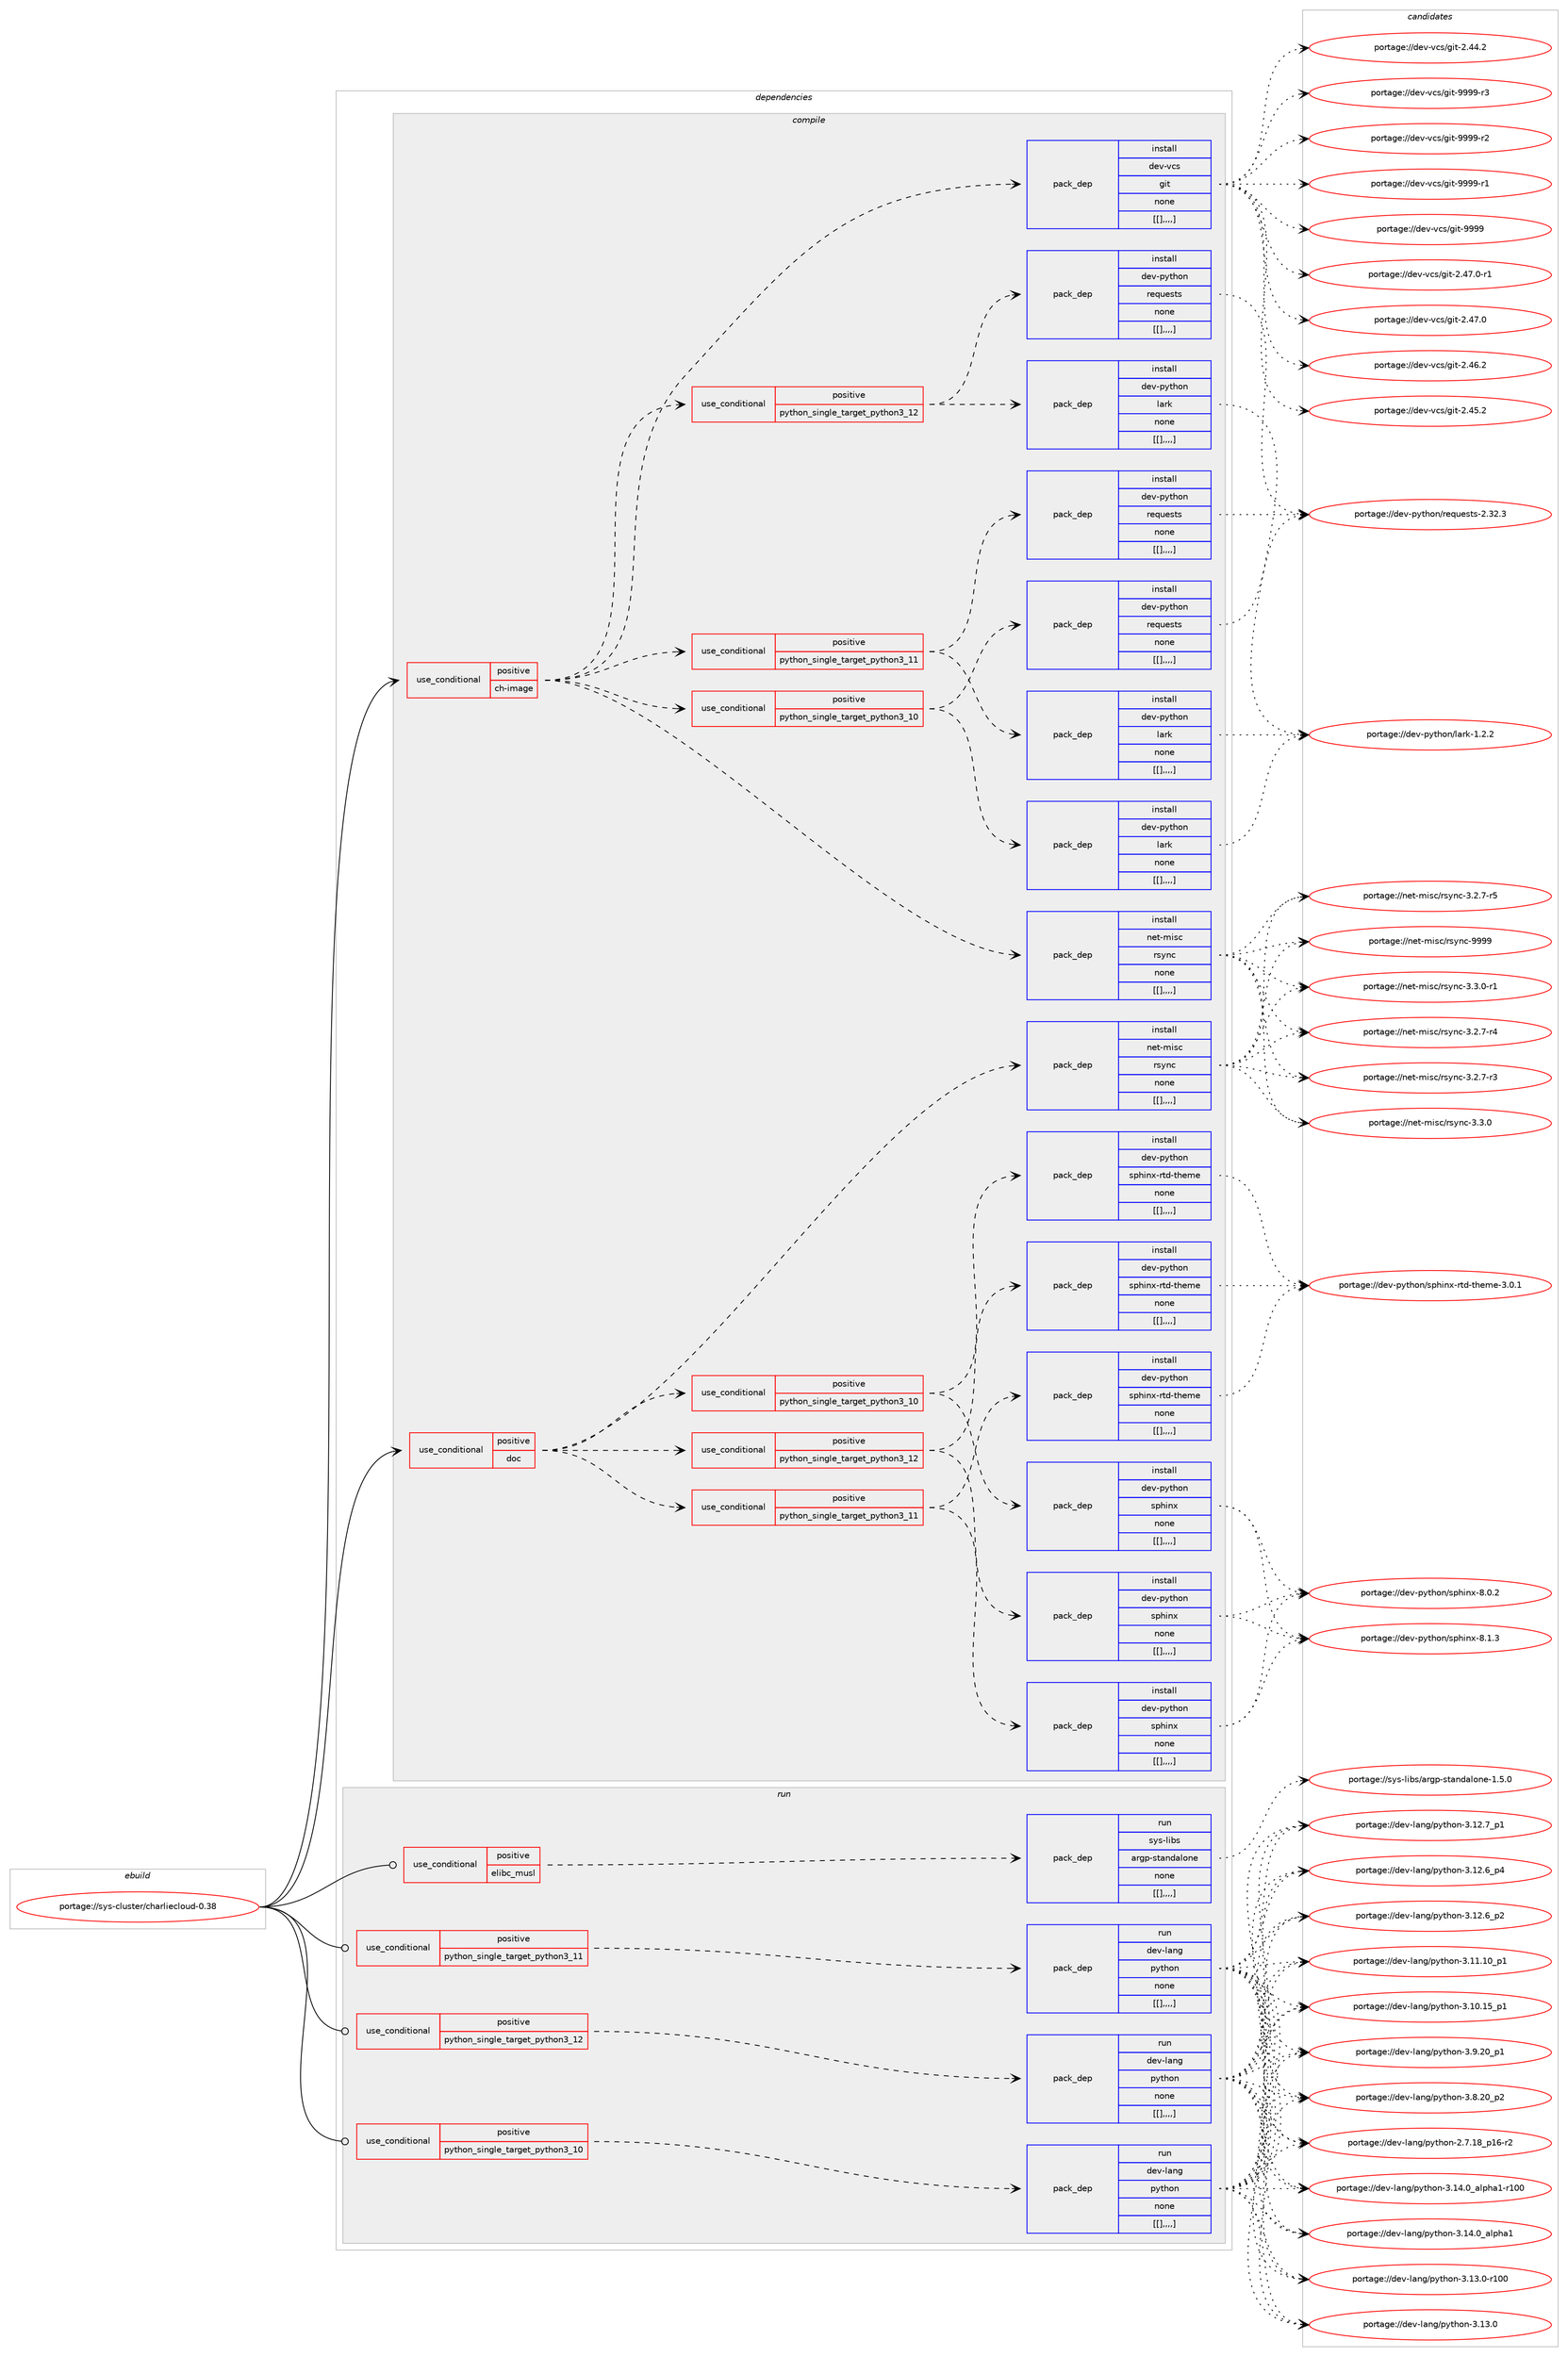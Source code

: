 digraph prolog {

# *************
# Graph options
# *************

newrank=true;
concentrate=true;
compound=true;
graph [rankdir=LR,fontname=Helvetica,fontsize=10,ranksep=1.5];#, ranksep=2.5, nodesep=0.2];
edge  [arrowhead=vee];
node  [fontname=Helvetica,fontsize=10];

# **********
# The ebuild
# **********

subgraph cluster_leftcol {
color=gray;
label=<<i>ebuild</i>>;
id [label="portage://sys-cluster/charliecloud-0.38", color=red, width=4, href="../sys-cluster/charliecloud-0.38.svg"];
}

# ****************
# The dependencies
# ****************

subgraph cluster_midcol {
color=gray;
label=<<i>dependencies</i>>;
subgraph cluster_compile {
fillcolor="#eeeeee";
style=filled;
label=<<i>compile</i>>;
subgraph cond120600 {
dependency452353 [label=<<TABLE BORDER="0" CELLBORDER="1" CELLSPACING="0" CELLPADDING="4"><TR><TD ROWSPAN="3" CELLPADDING="10">use_conditional</TD></TR><TR><TD>positive</TD></TR><TR><TD>ch-image</TD></TR></TABLE>>, shape=none, color=red];
subgraph cond120611 {
dependency452377 [label=<<TABLE BORDER="0" CELLBORDER="1" CELLSPACING="0" CELLPADDING="4"><TR><TD ROWSPAN="3" CELLPADDING="10">use_conditional</TD></TR><TR><TD>positive</TD></TR><TR><TD>python_single_target_python3_10</TD></TR></TABLE>>, shape=none, color=red];
subgraph pack328570 {
dependency452398 [label=<<TABLE BORDER="0" CELLBORDER="1" CELLSPACING="0" CELLPADDING="4" WIDTH="220"><TR><TD ROWSPAN="6" CELLPADDING="30">pack_dep</TD></TR><TR><TD WIDTH="110">install</TD></TR><TR><TD>dev-python</TD></TR><TR><TD>lark</TD></TR><TR><TD>none</TD></TR><TR><TD>[[],,,,]</TD></TR></TABLE>>, shape=none, color=blue];
}
dependency452377:e -> dependency452398:w [weight=20,style="dashed",arrowhead="vee"];
subgraph pack328575 {
dependency452422 [label=<<TABLE BORDER="0" CELLBORDER="1" CELLSPACING="0" CELLPADDING="4" WIDTH="220"><TR><TD ROWSPAN="6" CELLPADDING="30">pack_dep</TD></TR><TR><TD WIDTH="110">install</TD></TR><TR><TD>dev-python</TD></TR><TR><TD>requests</TD></TR><TR><TD>none</TD></TR><TR><TD>[[],,,,]</TD></TR></TABLE>>, shape=none, color=blue];
}
dependency452377:e -> dependency452422:w [weight=20,style="dashed",arrowhead="vee"];
}
dependency452353:e -> dependency452377:w [weight=20,style="dashed",arrowhead="vee"];
subgraph cond120633 {
dependency452444 [label=<<TABLE BORDER="0" CELLBORDER="1" CELLSPACING="0" CELLPADDING="4"><TR><TD ROWSPAN="3" CELLPADDING="10">use_conditional</TD></TR><TR><TD>positive</TD></TR><TR><TD>python_single_target_python3_11</TD></TR></TABLE>>, shape=none, color=red];
subgraph pack328633 {
dependency452497 [label=<<TABLE BORDER="0" CELLBORDER="1" CELLSPACING="0" CELLPADDING="4" WIDTH="220"><TR><TD ROWSPAN="6" CELLPADDING="30">pack_dep</TD></TR><TR><TD WIDTH="110">install</TD></TR><TR><TD>dev-python</TD></TR><TR><TD>lark</TD></TR><TR><TD>none</TD></TR><TR><TD>[[],,,,]</TD></TR></TABLE>>, shape=none, color=blue];
}
dependency452444:e -> dependency452497:w [weight=20,style="dashed",arrowhead="vee"];
subgraph pack328650 {
dependency452544 [label=<<TABLE BORDER="0" CELLBORDER="1" CELLSPACING="0" CELLPADDING="4" WIDTH="220"><TR><TD ROWSPAN="6" CELLPADDING="30">pack_dep</TD></TR><TR><TD WIDTH="110">install</TD></TR><TR><TD>dev-python</TD></TR><TR><TD>requests</TD></TR><TR><TD>none</TD></TR><TR><TD>[[],,,,]</TD></TR></TABLE>>, shape=none, color=blue];
}
dependency452444:e -> dependency452544:w [weight=20,style="dashed",arrowhead="vee"];
}
dependency452353:e -> dependency452444:w [weight=20,style="dashed",arrowhead="vee"];
subgraph cond120704 {
dependency452625 [label=<<TABLE BORDER="0" CELLBORDER="1" CELLSPACING="0" CELLPADDING="4"><TR><TD ROWSPAN="3" CELLPADDING="10">use_conditional</TD></TR><TR><TD>positive</TD></TR><TR><TD>python_single_target_python3_12</TD></TR></TABLE>>, shape=none, color=red];
subgraph pack328736 {
dependency452732 [label=<<TABLE BORDER="0" CELLBORDER="1" CELLSPACING="0" CELLPADDING="4" WIDTH="220"><TR><TD ROWSPAN="6" CELLPADDING="30">pack_dep</TD></TR><TR><TD WIDTH="110">install</TD></TR><TR><TD>dev-python</TD></TR><TR><TD>lark</TD></TR><TR><TD>none</TD></TR><TR><TD>[[],,,,]</TD></TR></TABLE>>, shape=none, color=blue];
}
dependency452625:e -> dependency452732:w [weight=20,style="dashed",arrowhead="vee"];
subgraph pack328839 {
dependency452842 [label=<<TABLE BORDER="0" CELLBORDER="1" CELLSPACING="0" CELLPADDING="4" WIDTH="220"><TR><TD ROWSPAN="6" CELLPADDING="30">pack_dep</TD></TR><TR><TD WIDTH="110">install</TD></TR><TR><TD>dev-python</TD></TR><TR><TD>requests</TD></TR><TR><TD>none</TD></TR><TR><TD>[[],,,,]</TD></TR></TABLE>>, shape=none, color=blue];
}
dependency452625:e -> dependency452842:w [weight=20,style="dashed",arrowhead="vee"];
}
dependency452353:e -> dependency452625:w [weight=20,style="dashed",arrowhead="vee"];
subgraph pack328856 {
dependency452869 [label=<<TABLE BORDER="0" CELLBORDER="1" CELLSPACING="0" CELLPADDING="4" WIDTH="220"><TR><TD ROWSPAN="6" CELLPADDING="30">pack_dep</TD></TR><TR><TD WIDTH="110">install</TD></TR><TR><TD>dev-vcs</TD></TR><TR><TD>git</TD></TR><TR><TD>none</TD></TR><TR><TD>[[],,,,]</TD></TR></TABLE>>, shape=none, color=blue];
}
dependency452353:e -> dependency452869:w [weight=20,style="dashed",arrowhead="vee"];
subgraph pack328888 {
dependency452912 [label=<<TABLE BORDER="0" CELLBORDER="1" CELLSPACING="0" CELLPADDING="4" WIDTH="220"><TR><TD ROWSPAN="6" CELLPADDING="30">pack_dep</TD></TR><TR><TD WIDTH="110">install</TD></TR><TR><TD>net-misc</TD></TR><TR><TD>rsync</TD></TR><TR><TD>none</TD></TR><TR><TD>[[],,,,]</TD></TR></TABLE>>, shape=none, color=blue];
}
dependency452353:e -> dependency452912:w [weight=20,style="dashed",arrowhead="vee"];
}
id:e -> dependency452353:w [weight=20,style="solid",arrowhead="vee"];
subgraph cond120828 {
dependency452961 [label=<<TABLE BORDER="0" CELLBORDER="1" CELLSPACING="0" CELLPADDING="4"><TR><TD ROWSPAN="3" CELLPADDING="10">use_conditional</TD></TR><TR><TD>positive</TD></TR><TR><TD>doc</TD></TR></TABLE>>, shape=none, color=red];
subgraph cond120830 {
dependency452984 [label=<<TABLE BORDER="0" CELLBORDER="1" CELLSPACING="0" CELLPADDING="4"><TR><TD ROWSPAN="3" CELLPADDING="10">use_conditional</TD></TR><TR><TD>positive</TD></TR><TR><TD>python_single_target_python3_10</TD></TR></TABLE>>, shape=none, color=red];
subgraph pack328943 {
dependency452987 [label=<<TABLE BORDER="0" CELLBORDER="1" CELLSPACING="0" CELLPADDING="4" WIDTH="220"><TR><TD ROWSPAN="6" CELLPADDING="30">pack_dep</TD></TR><TR><TD WIDTH="110">install</TD></TR><TR><TD>dev-python</TD></TR><TR><TD>sphinx</TD></TR><TR><TD>none</TD></TR><TR><TD>[[],,,,]</TD></TR></TABLE>>, shape=none, color=blue];
}
dependency452984:e -> dependency452987:w [weight=20,style="dashed",arrowhead="vee"];
subgraph pack328998 {
dependency453088 [label=<<TABLE BORDER="0" CELLBORDER="1" CELLSPACING="0" CELLPADDING="4" WIDTH="220"><TR><TD ROWSPAN="6" CELLPADDING="30">pack_dep</TD></TR><TR><TD WIDTH="110">install</TD></TR><TR><TD>dev-python</TD></TR><TR><TD>sphinx-rtd-theme</TD></TR><TR><TD>none</TD></TR><TR><TD>[[],,,,]</TD></TR></TABLE>>, shape=none, color=blue];
}
dependency452984:e -> dependency453088:w [weight=20,style="dashed",arrowhead="vee"];
}
dependency452961:e -> dependency452984:w [weight=20,style="dashed",arrowhead="vee"];
subgraph cond120882 {
dependency453155 [label=<<TABLE BORDER="0" CELLBORDER="1" CELLSPACING="0" CELLPADDING="4"><TR><TD ROWSPAN="3" CELLPADDING="10">use_conditional</TD></TR><TR><TD>positive</TD></TR><TR><TD>python_single_target_python3_11</TD></TR></TABLE>>, shape=none, color=red];
subgraph pack329093 {
dependency453212 [label=<<TABLE BORDER="0" CELLBORDER="1" CELLSPACING="0" CELLPADDING="4" WIDTH="220"><TR><TD ROWSPAN="6" CELLPADDING="30">pack_dep</TD></TR><TR><TD WIDTH="110">install</TD></TR><TR><TD>dev-python</TD></TR><TR><TD>sphinx</TD></TR><TR><TD>none</TD></TR><TR><TD>[[],,,,]</TD></TR></TABLE>>, shape=none, color=blue];
}
dependency453155:e -> dependency453212:w [weight=20,style="dashed",arrowhead="vee"];
subgraph pack329099 {
dependency453218 [label=<<TABLE BORDER="0" CELLBORDER="1" CELLSPACING="0" CELLPADDING="4" WIDTH="220"><TR><TD ROWSPAN="6" CELLPADDING="30">pack_dep</TD></TR><TR><TD WIDTH="110">install</TD></TR><TR><TD>dev-python</TD></TR><TR><TD>sphinx-rtd-theme</TD></TR><TR><TD>none</TD></TR><TR><TD>[[],,,,]</TD></TR></TABLE>>, shape=none, color=blue];
}
dependency453155:e -> dependency453218:w [weight=20,style="dashed",arrowhead="vee"];
}
dependency452961:e -> dependency453155:w [weight=20,style="dashed",arrowhead="vee"];
subgraph cond120920 {
dependency453264 [label=<<TABLE BORDER="0" CELLBORDER="1" CELLSPACING="0" CELLPADDING="4"><TR><TD ROWSPAN="3" CELLPADDING="10">use_conditional</TD></TR><TR><TD>positive</TD></TR><TR><TD>python_single_target_python3_12</TD></TR></TABLE>>, shape=none, color=red];
subgraph pack329176 {
dependency453327 [label=<<TABLE BORDER="0" CELLBORDER="1" CELLSPACING="0" CELLPADDING="4" WIDTH="220"><TR><TD ROWSPAN="6" CELLPADDING="30">pack_dep</TD></TR><TR><TD WIDTH="110">install</TD></TR><TR><TD>dev-python</TD></TR><TR><TD>sphinx</TD></TR><TR><TD>none</TD></TR><TR><TD>[[],,,,]</TD></TR></TABLE>>, shape=none, color=blue];
}
dependency453264:e -> dependency453327:w [weight=20,style="dashed",arrowhead="vee"];
subgraph pack329198 {
dependency453370 [label=<<TABLE BORDER="0" CELLBORDER="1" CELLSPACING="0" CELLPADDING="4" WIDTH="220"><TR><TD ROWSPAN="6" CELLPADDING="30">pack_dep</TD></TR><TR><TD WIDTH="110">install</TD></TR><TR><TD>dev-python</TD></TR><TR><TD>sphinx-rtd-theme</TD></TR><TR><TD>none</TD></TR><TR><TD>[[],,,,]</TD></TR></TABLE>>, shape=none, color=blue];
}
dependency453264:e -> dependency453370:w [weight=20,style="dashed",arrowhead="vee"];
}
dependency452961:e -> dependency453264:w [weight=20,style="dashed",arrowhead="vee"];
subgraph pack329219 {
dependency453432 [label=<<TABLE BORDER="0" CELLBORDER="1" CELLSPACING="0" CELLPADDING="4" WIDTH="220"><TR><TD ROWSPAN="6" CELLPADDING="30">pack_dep</TD></TR><TR><TD WIDTH="110">install</TD></TR><TR><TD>net-misc</TD></TR><TR><TD>rsync</TD></TR><TR><TD>none</TD></TR><TR><TD>[[],,,,]</TD></TR></TABLE>>, shape=none, color=blue];
}
dependency452961:e -> dependency453432:w [weight=20,style="dashed",arrowhead="vee"];
}
id:e -> dependency452961:w [weight=20,style="solid",arrowhead="vee"];
}
subgraph cluster_compileandrun {
fillcolor="#eeeeee";
style=filled;
label=<<i>compile and run</i>>;
}
subgraph cluster_run {
fillcolor="#eeeeee";
style=filled;
label=<<i>run</i>>;
subgraph cond120993 {
dependency453541 [label=<<TABLE BORDER="0" CELLBORDER="1" CELLSPACING="0" CELLPADDING="4"><TR><TD ROWSPAN="3" CELLPADDING="10">use_conditional</TD></TR><TR><TD>positive</TD></TR><TR><TD>elibc_musl</TD></TR></TABLE>>, shape=none, color=red];
subgraph pack329340 {
dependency453543 [label=<<TABLE BORDER="0" CELLBORDER="1" CELLSPACING="0" CELLPADDING="4" WIDTH="220"><TR><TD ROWSPAN="6" CELLPADDING="30">pack_dep</TD></TR><TR><TD WIDTH="110">run</TD></TR><TR><TD>sys-libs</TD></TR><TR><TD>argp-standalone</TD></TR><TR><TD>none</TD></TR><TR><TD>[[],,,,]</TD></TR></TABLE>>, shape=none, color=blue];
}
dependency453541:e -> dependency453543:w [weight=20,style="dashed",arrowhead="vee"];
}
id:e -> dependency453541:w [weight=20,style="solid",arrowhead="odot"];
subgraph cond120998 {
dependency453607 [label=<<TABLE BORDER="0" CELLBORDER="1" CELLSPACING="0" CELLPADDING="4"><TR><TD ROWSPAN="3" CELLPADDING="10">use_conditional</TD></TR><TR><TD>positive</TD></TR><TR><TD>python_single_target_python3_10</TD></TR></TABLE>>, shape=none, color=red];
subgraph pack329393 {
dependency453631 [label=<<TABLE BORDER="0" CELLBORDER="1" CELLSPACING="0" CELLPADDING="4" WIDTH="220"><TR><TD ROWSPAN="6" CELLPADDING="30">pack_dep</TD></TR><TR><TD WIDTH="110">run</TD></TR><TR><TD>dev-lang</TD></TR><TR><TD>python</TD></TR><TR><TD>none</TD></TR><TR><TD>[[],,,,]</TD></TR></TABLE>>, shape=none, color=blue];
}
dependency453607:e -> dependency453631:w [weight=20,style="dashed",arrowhead="vee"];
}
id:e -> dependency453607:w [weight=20,style="solid",arrowhead="odot"];
subgraph cond121017 {
dependency453638 [label=<<TABLE BORDER="0" CELLBORDER="1" CELLSPACING="0" CELLPADDING="4"><TR><TD ROWSPAN="3" CELLPADDING="10">use_conditional</TD></TR><TR><TD>positive</TD></TR><TR><TD>python_single_target_python3_11</TD></TR></TABLE>>, shape=none, color=red];
subgraph pack329418 {
dependency453675 [label=<<TABLE BORDER="0" CELLBORDER="1" CELLSPACING="0" CELLPADDING="4" WIDTH="220"><TR><TD ROWSPAN="6" CELLPADDING="30">pack_dep</TD></TR><TR><TD WIDTH="110">run</TD></TR><TR><TD>dev-lang</TD></TR><TR><TD>python</TD></TR><TR><TD>none</TD></TR><TR><TD>[[],,,,]</TD></TR></TABLE>>, shape=none, color=blue];
}
dependency453638:e -> dependency453675:w [weight=20,style="dashed",arrowhead="vee"];
}
id:e -> dependency453638:w [weight=20,style="solid",arrowhead="odot"];
subgraph cond121027 {
dependency453760 [label=<<TABLE BORDER="0" CELLBORDER="1" CELLSPACING="0" CELLPADDING="4"><TR><TD ROWSPAN="3" CELLPADDING="10">use_conditional</TD></TR><TR><TD>positive</TD></TR><TR><TD>python_single_target_python3_12</TD></TR></TABLE>>, shape=none, color=red];
subgraph pack329530 {
dependency453800 [label=<<TABLE BORDER="0" CELLBORDER="1" CELLSPACING="0" CELLPADDING="4" WIDTH="220"><TR><TD ROWSPAN="6" CELLPADDING="30">pack_dep</TD></TR><TR><TD WIDTH="110">run</TD></TR><TR><TD>dev-lang</TD></TR><TR><TD>python</TD></TR><TR><TD>none</TD></TR><TR><TD>[[],,,,]</TD></TR></TABLE>>, shape=none, color=blue];
}
dependency453760:e -> dependency453800:w [weight=20,style="dashed",arrowhead="vee"];
}
id:e -> dependency453760:w [weight=20,style="solid",arrowhead="odot"];
}
}

# **************
# The candidates
# **************

subgraph cluster_choices {
rank=same;
color=gray;
label=<<i>candidates</i>>;

subgraph choice328011 {
color=black;
nodesep=1;
choice100101118451121211161041111104710897114107454946504650 [label="portage://dev-python/lark-1.2.2", color=red, width=4,href="../dev-python/lark-1.2.2.svg"];
dependency452398:e -> choice100101118451121211161041111104710897114107454946504650:w [style=dotted,weight="100"];
}
subgraph choice328035 {
color=black;
nodesep=1;
choice100101118451121211161041111104711410111311710111511611545504651504651 [label="portage://dev-python/requests-2.32.3", color=red, width=4,href="../dev-python/requests-2.32.3.svg"];
dependency452422:e -> choice100101118451121211161041111104711410111311710111511611545504651504651:w [style=dotted,weight="100"];
}
subgraph choice328039 {
color=black;
nodesep=1;
choice100101118451121211161041111104710897114107454946504650 [label="portage://dev-python/lark-1.2.2", color=red, width=4,href="../dev-python/lark-1.2.2.svg"];
dependency452497:e -> choice100101118451121211161041111104710897114107454946504650:w [style=dotted,weight="100"];
}
subgraph choice328063 {
color=black;
nodesep=1;
choice100101118451121211161041111104711410111311710111511611545504651504651 [label="portage://dev-python/requests-2.32.3", color=red, width=4,href="../dev-python/requests-2.32.3.svg"];
dependency452544:e -> choice100101118451121211161041111104711410111311710111511611545504651504651:w [style=dotted,weight="100"];
}
subgraph choice328122 {
color=black;
nodesep=1;
choice100101118451121211161041111104710897114107454946504650 [label="portage://dev-python/lark-1.2.2", color=red, width=4,href="../dev-python/lark-1.2.2.svg"];
dependency452732:e -> choice100101118451121211161041111104710897114107454946504650:w [style=dotted,weight="100"];
}
subgraph choice328136 {
color=black;
nodesep=1;
choice100101118451121211161041111104711410111311710111511611545504651504651 [label="portage://dev-python/requests-2.32.3", color=red, width=4,href="../dev-python/requests-2.32.3.svg"];
dependency452842:e -> choice100101118451121211161041111104711410111311710111511611545504651504651:w [style=dotted,weight="100"];
}
subgraph choice328139 {
color=black;
nodesep=1;
choice10010111845118991154710310511645575757574511451 [label="portage://dev-vcs/git-9999-r3", color=red, width=4,href="../dev-vcs/git-9999-r3.svg"];
choice10010111845118991154710310511645575757574511450 [label="portage://dev-vcs/git-9999-r2", color=red, width=4,href="../dev-vcs/git-9999-r2.svg"];
choice10010111845118991154710310511645575757574511449 [label="portage://dev-vcs/git-9999-r1", color=red, width=4,href="../dev-vcs/git-9999-r1.svg"];
choice1001011184511899115471031051164557575757 [label="portage://dev-vcs/git-9999", color=red, width=4,href="../dev-vcs/git-9999.svg"];
choice100101118451189911547103105116455046525546484511449 [label="portage://dev-vcs/git-2.47.0-r1", color=red, width=4,href="../dev-vcs/git-2.47.0-r1.svg"];
choice10010111845118991154710310511645504652554648 [label="portage://dev-vcs/git-2.47.0", color=red, width=4,href="../dev-vcs/git-2.47.0.svg"];
choice10010111845118991154710310511645504652544650 [label="portage://dev-vcs/git-2.46.2", color=red, width=4,href="../dev-vcs/git-2.46.2.svg"];
choice10010111845118991154710310511645504652534650 [label="portage://dev-vcs/git-2.45.2", color=red, width=4,href="../dev-vcs/git-2.45.2.svg"];
choice10010111845118991154710310511645504652524650 [label="portage://dev-vcs/git-2.44.2", color=red, width=4,href="../dev-vcs/git-2.44.2.svg"];
dependency452869:e -> choice10010111845118991154710310511645575757574511451:w [style=dotted,weight="100"];
dependency452869:e -> choice10010111845118991154710310511645575757574511450:w [style=dotted,weight="100"];
dependency452869:e -> choice10010111845118991154710310511645575757574511449:w [style=dotted,weight="100"];
dependency452869:e -> choice1001011184511899115471031051164557575757:w [style=dotted,weight="100"];
dependency452869:e -> choice100101118451189911547103105116455046525546484511449:w [style=dotted,weight="100"];
dependency452869:e -> choice10010111845118991154710310511645504652554648:w [style=dotted,weight="100"];
dependency452869:e -> choice10010111845118991154710310511645504652544650:w [style=dotted,weight="100"];
dependency452869:e -> choice10010111845118991154710310511645504652534650:w [style=dotted,weight="100"];
dependency452869:e -> choice10010111845118991154710310511645504652524650:w [style=dotted,weight="100"];
}
subgraph choice328149 {
color=black;
nodesep=1;
choice110101116451091051159947114115121110994557575757 [label="portage://net-misc/rsync-9999", color=red, width=4,href="../net-misc/rsync-9999.svg"];
choice110101116451091051159947114115121110994551465146484511449 [label="portage://net-misc/rsync-3.3.0-r1", color=red, width=4,href="../net-misc/rsync-3.3.0-r1.svg"];
choice11010111645109105115994711411512111099455146514648 [label="portage://net-misc/rsync-3.3.0", color=red, width=4,href="../net-misc/rsync-3.3.0.svg"];
choice110101116451091051159947114115121110994551465046554511453 [label="portage://net-misc/rsync-3.2.7-r5", color=red, width=4,href="../net-misc/rsync-3.2.7-r5.svg"];
choice110101116451091051159947114115121110994551465046554511452 [label="portage://net-misc/rsync-3.2.7-r4", color=red, width=4,href="../net-misc/rsync-3.2.7-r4.svg"];
choice110101116451091051159947114115121110994551465046554511451 [label="portage://net-misc/rsync-3.2.7-r3", color=red, width=4,href="../net-misc/rsync-3.2.7-r3.svg"];
dependency452912:e -> choice110101116451091051159947114115121110994557575757:w [style=dotted,weight="100"];
dependency452912:e -> choice110101116451091051159947114115121110994551465146484511449:w [style=dotted,weight="100"];
dependency452912:e -> choice11010111645109105115994711411512111099455146514648:w [style=dotted,weight="100"];
dependency452912:e -> choice110101116451091051159947114115121110994551465046554511453:w [style=dotted,weight="100"];
dependency452912:e -> choice110101116451091051159947114115121110994551465046554511452:w [style=dotted,weight="100"];
dependency452912:e -> choice110101116451091051159947114115121110994551465046554511451:w [style=dotted,weight="100"];
}
subgraph choice328157 {
color=black;
nodesep=1;
choice1001011184511212111610411111047115112104105110120455646494651 [label="portage://dev-python/sphinx-8.1.3", color=red, width=4,href="../dev-python/sphinx-8.1.3.svg"];
choice1001011184511212111610411111047115112104105110120455646484650 [label="portage://dev-python/sphinx-8.0.2", color=red, width=4,href="../dev-python/sphinx-8.0.2.svg"];
dependency452987:e -> choice1001011184511212111610411111047115112104105110120455646494651:w [style=dotted,weight="100"];
dependency452987:e -> choice1001011184511212111610411111047115112104105110120455646484650:w [style=dotted,weight="100"];
}
subgraph choice328207 {
color=black;
nodesep=1;
choice10010111845112121116104111110471151121041051101204511411610045116104101109101455146484649 [label="portage://dev-python/sphinx-rtd-theme-3.0.1", color=red, width=4,href="../dev-python/sphinx-rtd-theme-3.0.1.svg"];
dependency453088:e -> choice10010111845112121116104111110471151121041051101204511411610045116104101109101455146484649:w [style=dotted,weight="100"];
}
subgraph choice328212 {
color=black;
nodesep=1;
choice1001011184511212111610411111047115112104105110120455646494651 [label="portage://dev-python/sphinx-8.1.3", color=red, width=4,href="../dev-python/sphinx-8.1.3.svg"];
choice1001011184511212111610411111047115112104105110120455646484650 [label="portage://dev-python/sphinx-8.0.2", color=red, width=4,href="../dev-python/sphinx-8.0.2.svg"];
dependency453212:e -> choice1001011184511212111610411111047115112104105110120455646494651:w [style=dotted,weight="100"];
dependency453212:e -> choice1001011184511212111610411111047115112104105110120455646484650:w [style=dotted,weight="100"];
}
subgraph choice328216 {
color=black;
nodesep=1;
choice10010111845112121116104111110471151121041051101204511411610045116104101109101455146484649 [label="portage://dev-python/sphinx-rtd-theme-3.0.1", color=red, width=4,href="../dev-python/sphinx-rtd-theme-3.0.1.svg"];
dependency453218:e -> choice10010111845112121116104111110471151121041051101204511411610045116104101109101455146484649:w [style=dotted,weight="100"];
}
subgraph choice328235 {
color=black;
nodesep=1;
choice1001011184511212111610411111047115112104105110120455646494651 [label="portage://dev-python/sphinx-8.1.3", color=red, width=4,href="../dev-python/sphinx-8.1.3.svg"];
choice1001011184511212111610411111047115112104105110120455646484650 [label="portage://dev-python/sphinx-8.0.2", color=red, width=4,href="../dev-python/sphinx-8.0.2.svg"];
dependency453327:e -> choice1001011184511212111610411111047115112104105110120455646494651:w [style=dotted,weight="100"];
dependency453327:e -> choice1001011184511212111610411111047115112104105110120455646484650:w [style=dotted,weight="100"];
}
subgraph choice328241 {
color=black;
nodesep=1;
choice10010111845112121116104111110471151121041051101204511411610045116104101109101455146484649 [label="portage://dev-python/sphinx-rtd-theme-3.0.1", color=red, width=4,href="../dev-python/sphinx-rtd-theme-3.0.1.svg"];
dependency453370:e -> choice10010111845112121116104111110471151121041051101204511411610045116104101109101455146484649:w [style=dotted,weight="100"];
}
subgraph choice328279 {
color=black;
nodesep=1;
choice110101116451091051159947114115121110994557575757 [label="portage://net-misc/rsync-9999", color=red, width=4,href="../net-misc/rsync-9999.svg"];
choice110101116451091051159947114115121110994551465146484511449 [label="portage://net-misc/rsync-3.3.0-r1", color=red, width=4,href="../net-misc/rsync-3.3.0-r1.svg"];
choice11010111645109105115994711411512111099455146514648 [label="portage://net-misc/rsync-3.3.0", color=red, width=4,href="../net-misc/rsync-3.3.0.svg"];
choice110101116451091051159947114115121110994551465046554511453 [label="portage://net-misc/rsync-3.2.7-r5", color=red, width=4,href="../net-misc/rsync-3.2.7-r5.svg"];
choice110101116451091051159947114115121110994551465046554511452 [label="portage://net-misc/rsync-3.2.7-r4", color=red, width=4,href="../net-misc/rsync-3.2.7-r4.svg"];
choice110101116451091051159947114115121110994551465046554511451 [label="portage://net-misc/rsync-3.2.7-r3", color=red, width=4,href="../net-misc/rsync-3.2.7-r3.svg"];
dependency453432:e -> choice110101116451091051159947114115121110994557575757:w [style=dotted,weight="100"];
dependency453432:e -> choice110101116451091051159947114115121110994551465146484511449:w [style=dotted,weight="100"];
dependency453432:e -> choice11010111645109105115994711411512111099455146514648:w [style=dotted,weight="100"];
dependency453432:e -> choice110101116451091051159947114115121110994551465046554511453:w [style=dotted,weight="100"];
dependency453432:e -> choice110101116451091051159947114115121110994551465046554511452:w [style=dotted,weight="100"];
dependency453432:e -> choice110101116451091051159947114115121110994551465046554511451:w [style=dotted,weight="100"];
}
subgraph choice328333 {
color=black;
nodesep=1;
choice11512111545108105981154797114103112451151169711010097108111110101454946534648 [label="portage://sys-libs/argp-standalone-1.5.0", color=red, width=4,href="../sys-libs/argp-standalone-1.5.0.svg"];
dependency453543:e -> choice11512111545108105981154797114103112451151169711010097108111110101454946534648:w [style=dotted,weight="100"];
}
subgraph choice328355 {
color=black;
nodesep=1;
choice100101118451089711010347112121116104111110455146495246489597108112104974945114494848 [label="portage://dev-lang/python-3.14.0_alpha1-r100", color=red, width=4,href="../dev-lang/python-3.14.0_alpha1-r100.svg"];
choice1001011184510897110103471121211161041111104551464952464895971081121049749 [label="portage://dev-lang/python-3.14.0_alpha1", color=red, width=4,href="../dev-lang/python-3.14.0_alpha1.svg"];
choice1001011184510897110103471121211161041111104551464951464845114494848 [label="portage://dev-lang/python-3.13.0-r100", color=red, width=4,href="../dev-lang/python-3.13.0-r100.svg"];
choice10010111845108971101034711212111610411111045514649514648 [label="portage://dev-lang/python-3.13.0", color=red, width=4,href="../dev-lang/python-3.13.0.svg"];
choice100101118451089711010347112121116104111110455146495046559511249 [label="portage://dev-lang/python-3.12.7_p1", color=red, width=4,href="../dev-lang/python-3.12.7_p1.svg"];
choice100101118451089711010347112121116104111110455146495046549511252 [label="portage://dev-lang/python-3.12.6_p4", color=red, width=4,href="../dev-lang/python-3.12.6_p4.svg"];
choice100101118451089711010347112121116104111110455146495046549511250 [label="portage://dev-lang/python-3.12.6_p2", color=red, width=4,href="../dev-lang/python-3.12.6_p2.svg"];
choice10010111845108971101034711212111610411111045514649494649489511249 [label="portage://dev-lang/python-3.11.10_p1", color=red, width=4,href="../dev-lang/python-3.11.10_p1.svg"];
choice10010111845108971101034711212111610411111045514649484649539511249 [label="portage://dev-lang/python-3.10.15_p1", color=red, width=4,href="../dev-lang/python-3.10.15_p1.svg"];
choice100101118451089711010347112121116104111110455146574650489511249 [label="portage://dev-lang/python-3.9.20_p1", color=red, width=4,href="../dev-lang/python-3.9.20_p1.svg"];
choice100101118451089711010347112121116104111110455146564650489511250 [label="portage://dev-lang/python-3.8.20_p2", color=red, width=4,href="../dev-lang/python-3.8.20_p2.svg"];
choice100101118451089711010347112121116104111110455046554649569511249544511450 [label="portage://dev-lang/python-2.7.18_p16-r2", color=red, width=4,href="../dev-lang/python-2.7.18_p16-r2.svg"];
dependency453631:e -> choice100101118451089711010347112121116104111110455146495246489597108112104974945114494848:w [style=dotted,weight="100"];
dependency453631:e -> choice1001011184510897110103471121211161041111104551464952464895971081121049749:w [style=dotted,weight="100"];
dependency453631:e -> choice1001011184510897110103471121211161041111104551464951464845114494848:w [style=dotted,weight="100"];
dependency453631:e -> choice10010111845108971101034711212111610411111045514649514648:w [style=dotted,weight="100"];
dependency453631:e -> choice100101118451089711010347112121116104111110455146495046559511249:w [style=dotted,weight="100"];
dependency453631:e -> choice100101118451089711010347112121116104111110455146495046549511252:w [style=dotted,weight="100"];
dependency453631:e -> choice100101118451089711010347112121116104111110455146495046549511250:w [style=dotted,weight="100"];
dependency453631:e -> choice10010111845108971101034711212111610411111045514649494649489511249:w [style=dotted,weight="100"];
dependency453631:e -> choice10010111845108971101034711212111610411111045514649484649539511249:w [style=dotted,weight="100"];
dependency453631:e -> choice100101118451089711010347112121116104111110455146574650489511249:w [style=dotted,weight="100"];
dependency453631:e -> choice100101118451089711010347112121116104111110455146564650489511250:w [style=dotted,weight="100"];
dependency453631:e -> choice100101118451089711010347112121116104111110455046554649569511249544511450:w [style=dotted,weight="100"];
}
subgraph choice328377 {
color=black;
nodesep=1;
choice100101118451089711010347112121116104111110455146495246489597108112104974945114494848 [label="portage://dev-lang/python-3.14.0_alpha1-r100", color=red, width=4,href="../dev-lang/python-3.14.0_alpha1-r100.svg"];
choice1001011184510897110103471121211161041111104551464952464895971081121049749 [label="portage://dev-lang/python-3.14.0_alpha1", color=red, width=4,href="../dev-lang/python-3.14.0_alpha1.svg"];
choice1001011184510897110103471121211161041111104551464951464845114494848 [label="portage://dev-lang/python-3.13.0-r100", color=red, width=4,href="../dev-lang/python-3.13.0-r100.svg"];
choice10010111845108971101034711212111610411111045514649514648 [label="portage://dev-lang/python-3.13.0", color=red, width=4,href="../dev-lang/python-3.13.0.svg"];
choice100101118451089711010347112121116104111110455146495046559511249 [label="portage://dev-lang/python-3.12.7_p1", color=red, width=4,href="../dev-lang/python-3.12.7_p1.svg"];
choice100101118451089711010347112121116104111110455146495046549511252 [label="portage://dev-lang/python-3.12.6_p4", color=red, width=4,href="../dev-lang/python-3.12.6_p4.svg"];
choice100101118451089711010347112121116104111110455146495046549511250 [label="portage://dev-lang/python-3.12.6_p2", color=red, width=4,href="../dev-lang/python-3.12.6_p2.svg"];
choice10010111845108971101034711212111610411111045514649494649489511249 [label="portage://dev-lang/python-3.11.10_p1", color=red, width=4,href="../dev-lang/python-3.11.10_p1.svg"];
choice10010111845108971101034711212111610411111045514649484649539511249 [label="portage://dev-lang/python-3.10.15_p1", color=red, width=4,href="../dev-lang/python-3.10.15_p1.svg"];
choice100101118451089711010347112121116104111110455146574650489511249 [label="portage://dev-lang/python-3.9.20_p1", color=red, width=4,href="../dev-lang/python-3.9.20_p1.svg"];
choice100101118451089711010347112121116104111110455146564650489511250 [label="portage://dev-lang/python-3.8.20_p2", color=red, width=4,href="../dev-lang/python-3.8.20_p2.svg"];
choice100101118451089711010347112121116104111110455046554649569511249544511450 [label="portage://dev-lang/python-2.7.18_p16-r2", color=red, width=4,href="../dev-lang/python-2.7.18_p16-r2.svg"];
dependency453675:e -> choice100101118451089711010347112121116104111110455146495246489597108112104974945114494848:w [style=dotted,weight="100"];
dependency453675:e -> choice1001011184510897110103471121211161041111104551464952464895971081121049749:w [style=dotted,weight="100"];
dependency453675:e -> choice1001011184510897110103471121211161041111104551464951464845114494848:w [style=dotted,weight="100"];
dependency453675:e -> choice10010111845108971101034711212111610411111045514649514648:w [style=dotted,weight="100"];
dependency453675:e -> choice100101118451089711010347112121116104111110455146495046559511249:w [style=dotted,weight="100"];
dependency453675:e -> choice100101118451089711010347112121116104111110455146495046549511252:w [style=dotted,weight="100"];
dependency453675:e -> choice100101118451089711010347112121116104111110455146495046549511250:w [style=dotted,weight="100"];
dependency453675:e -> choice10010111845108971101034711212111610411111045514649494649489511249:w [style=dotted,weight="100"];
dependency453675:e -> choice10010111845108971101034711212111610411111045514649484649539511249:w [style=dotted,weight="100"];
dependency453675:e -> choice100101118451089711010347112121116104111110455146574650489511249:w [style=dotted,weight="100"];
dependency453675:e -> choice100101118451089711010347112121116104111110455146564650489511250:w [style=dotted,weight="100"];
dependency453675:e -> choice100101118451089711010347112121116104111110455046554649569511249544511450:w [style=dotted,weight="100"];
}
subgraph choice328419 {
color=black;
nodesep=1;
choice100101118451089711010347112121116104111110455146495246489597108112104974945114494848 [label="portage://dev-lang/python-3.14.0_alpha1-r100", color=red, width=4,href="../dev-lang/python-3.14.0_alpha1-r100.svg"];
choice1001011184510897110103471121211161041111104551464952464895971081121049749 [label="portage://dev-lang/python-3.14.0_alpha1", color=red, width=4,href="../dev-lang/python-3.14.0_alpha1.svg"];
choice1001011184510897110103471121211161041111104551464951464845114494848 [label="portage://dev-lang/python-3.13.0-r100", color=red, width=4,href="../dev-lang/python-3.13.0-r100.svg"];
choice10010111845108971101034711212111610411111045514649514648 [label="portage://dev-lang/python-3.13.0", color=red, width=4,href="../dev-lang/python-3.13.0.svg"];
choice100101118451089711010347112121116104111110455146495046559511249 [label="portage://dev-lang/python-3.12.7_p1", color=red, width=4,href="../dev-lang/python-3.12.7_p1.svg"];
choice100101118451089711010347112121116104111110455146495046549511252 [label="portage://dev-lang/python-3.12.6_p4", color=red, width=4,href="../dev-lang/python-3.12.6_p4.svg"];
choice100101118451089711010347112121116104111110455146495046549511250 [label="portage://dev-lang/python-3.12.6_p2", color=red, width=4,href="../dev-lang/python-3.12.6_p2.svg"];
choice10010111845108971101034711212111610411111045514649494649489511249 [label="portage://dev-lang/python-3.11.10_p1", color=red, width=4,href="../dev-lang/python-3.11.10_p1.svg"];
choice10010111845108971101034711212111610411111045514649484649539511249 [label="portage://dev-lang/python-3.10.15_p1", color=red, width=4,href="../dev-lang/python-3.10.15_p1.svg"];
choice100101118451089711010347112121116104111110455146574650489511249 [label="portage://dev-lang/python-3.9.20_p1", color=red, width=4,href="../dev-lang/python-3.9.20_p1.svg"];
choice100101118451089711010347112121116104111110455146564650489511250 [label="portage://dev-lang/python-3.8.20_p2", color=red, width=4,href="../dev-lang/python-3.8.20_p2.svg"];
choice100101118451089711010347112121116104111110455046554649569511249544511450 [label="portage://dev-lang/python-2.7.18_p16-r2", color=red, width=4,href="../dev-lang/python-2.7.18_p16-r2.svg"];
dependency453800:e -> choice100101118451089711010347112121116104111110455146495246489597108112104974945114494848:w [style=dotted,weight="100"];
dependency453800:e -> choice1001011184510897110103471121211161041111104551464952464895971081121049749:w [style=dotted,weight="100"];
dependency453800:e -> choice1001011184510897110103471121211161041111104551464951464845114494848:w [style=dotted,weight="100"];
dependency453800:e -> choice10010111845108971101034711212111610411111045514649514648:w [style=dotted,weight="100"];
dependency453800:e -> choice100101118451089711010347112121116104111110455146495046559511249:w [style=dotted,weight="100"];
dependency453800:e -> choice100101118451089711010347112121116104111110455146495046549511252:w [style=dotted,weight="100"];
dependency453800:e -> choice100101118451089711010347112121116104111110455146495046549511250:w [style=dotted,weight="100"];
dependency453800:e -> choice10010111845108971101034711212111610411111045514649494649489511249:w [style=dotted,weight="100"];
dependency453800:e -> choice10010111845108971101034711212111610411111045514649484649539511249:w [style=dotted,weight="100"];
dependency453800:e -> choice100101118451089711010347112121116104111110455146574650489511249:w [style=dotted,weight="100"];
dependency453800:e -> choice100101118451089711010347112121116104111110455146564650489511250:w [style=dotted,weight="100"];
dependency453800:e -> choice100101118451089711010347112121116104111110455046554649569511249544511450:w [style=dotted,weight="100"];
}
}

}

